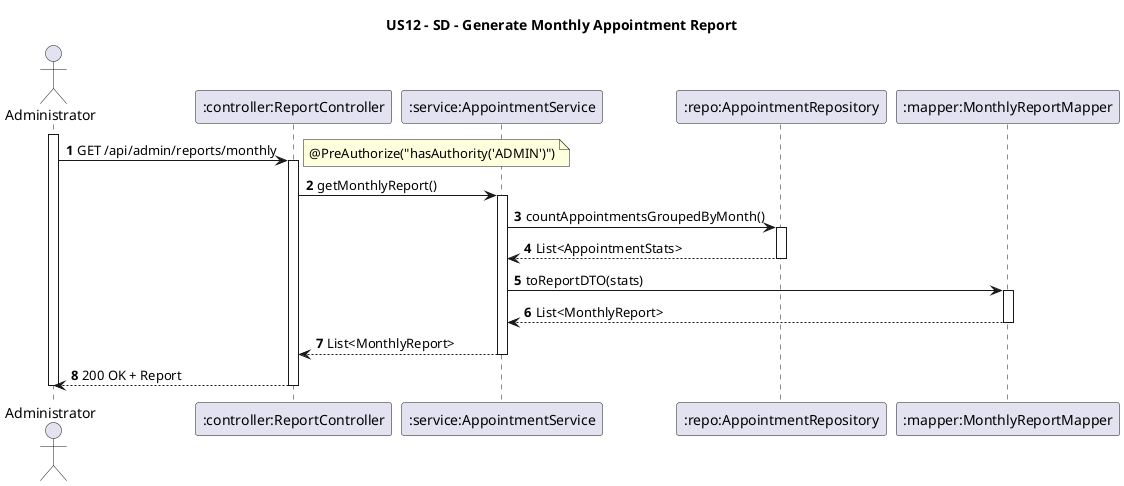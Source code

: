 @startuml
title US12 - SD - Generate Monthly Appointment Report

autoactivate on
autonumber

actor "Administrator" as Admin
participant ":controller:ReportController" as ReportController
participant ":service:AppointmentService" as AppointmentService
participant ":repo:AppointmentRepository" as AppointmentRepository
participant ":mapper:MonthlyReportMapper" as MonthlyReportMapper

activate Admin

Admin -> ReportController : GET /api/admin/reports/monthly
note right: @PreAuthorize("hasAuthority('ADMIN')")

ReportController -> AppointmentService : getMonthlyReport()

AppointmentService -> AppointmentRepository : countAppointmentsGroupedByMonth()
AppointmentRepository --> AppointmentService : List<AppointmentStats>

AppointmentService -> MonthlyReportMapper : toReportDTO(stats)
MonthlyReportMapper --> AppointmentService : List<MonthlyReport>

AppointmentService --> ReportController : List<MonthlyReport>
ReportController --> Admin : 200 OK + Report

deactivate Admin
@enduml
